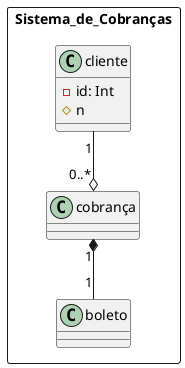 @startuml sisDeCobrança
  package Sistema_de_Cobranças <<rectangle>> {
    class cliente {
      - id: Int
      # n
    }
    class cobrança {}
    cliente "1" --o "0..*" cobrança
    class boleto {}
    cobrança "1" *-- "1" boleto
  }
@enduml